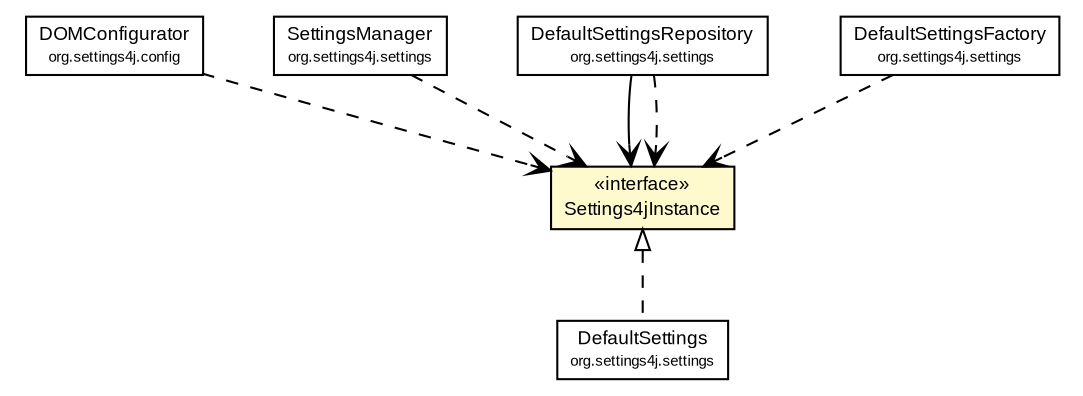 #!/usr/local/bin/dot
#
# Class diagram 
# Generated by UMLGraph version R5_6 (http://www.umlgraph.org/)
#

digraph G {
	edge [fontname="arial",fontsize=10,labelfontname="arial",labelfontsize=10];
	node [fontname="arial",fontsize=10,shape=plaintext];
	nodesep=0.25;
	ranksep=0.5;
	// org.settings4j.config.DOMConfigurator
	c4042 [label=<<table title="org.settings4j.config.DOMConfigurator" border="0" cellborder="1" cellspacing="0" cellpadding="2" port="p" href="./config/DOMConfigurator.html">
		<tr><td><table border="0" cellspacing="0" cellpadding="1">
<tr><td align="center" balign="center"> DOMConfigurator </td></tr>
<tr><td align="center" balign="center"><font point-size="7.0"> org.settings4j.config </font></td></tr>
		</table></td></tr>
		</table>>, URL="./config/DOMConfigurator.html", fontname="arial", fontcolor="black", fontsize=9.0];
	// org.settings4j.Settings4jInstance
	c4055 [label=<<table title="org.settings4j.Settings4jInstance" border="0" cellborder="1" cellspacing="0" cellpadding="2" port="p" bgcolor="lemonChiffon" href="./Settings4jInstance.html">
		<tr><td><table border="0" cellspacing="0" cellpadding="1">
<tr><td align="center" balign="center"> &#171;interface&#187; </td></tr>
<tr><td align="center" balign="center"> Settings4jInstance </td></tr>
		</table></td></tr>
		</table>>, URL="./Settings4jInstance.html", fontname="arial", fontcolor="black", fontsize=9.0];
	// org.settings4j.settings.SettingsManager
	c4084 [label=<<table title="org.settings4j.settings.SettingsManager" border="0" cellborder="1" cellspacing="0" cellpadding="2" port="p" href="./settings/SettingsManager.html">
		<tr><td><table border="0" cellspacing="0" cellpadding="1">
<tr><td align="center" balign="center"> SettingsManager </td></tr>
<tr><td align="center" balign="center"><font point-size="7.0"> org.settings4j.settings </font></td></tr>
		</table></td></tr>
		</table>>, URL="./settings/SettingsManager.html", fontname="arial", fontcolor="black", fontsize=9.0];
	// org.settings4j.settings.DefaultSettingsRepository
	c4085 [label=<<table title="org.settings4j.settings.DefaultSettingsRepository" border="0" cellborder="1" cellspacing="0" cellpadding="2" port="p" href="./settings/DefaultSettingsRepository.html">
		<tr><td><table border="0" cellspacing="0" cellpadding="1">
<tr><td align="center" balign="center"> DefaultSettingsRepository </td></tr>
<tr><td align="center" balign="center"><font point-size="7.0"> org.settings4j.settings </font></td></tr>
		</table></td></tr>
		</table>>, URL="./settings/DefaultSettingsRepository.html", fontname="arial", fontcolor="black", fontsize=9.0];
	// org.settings4j.settings.DefaultSettingsFactory
	c4086 [label=<<table title="org.settings4j.settings.DefaultSettingsFactory" border="0" cellborder="1" cellspacing="0" cellpadding="2" port="p" href="./settings/DefaultSettingsFactory.html">
		<tr><td><table border="0" cellspacing="0" cellpadding="1">
<tr><td align="center" balign="center"> DefaultSettingsFactory </td></tr>
<tr><td align="center" balign="center"><font point-size="7.0"> org.settings4j.settings </font></td></tr>
		</table></td></tr>
		</table>>, URL="./settings/DefaultSettingsFactory.html", fontname="arial", fontcolor="black", fontsize=9.0];
	// org.settings4j.settings.DefaultSettings
	c4087 [label=<<table title="org.settings4j.settings.DefaultSettings" border="0" cellborder="1" cellspacing="0" cellpadding="2" port="p" href="./settings/DefaultSettings.html">
		<tr><td><table border="0" cellspacing="0" cellpadding="1">
<tr><td align="center" balign="center"> DefaultSettings </td></tr>
<tr><td align="center" balign="center"><font point-size="7.0"> org.settings4j.settings </font></td></tr>
		</table></td></tr>
		</table>>, URL="./settings/DefaultSettings.html", fontname="arial", fontcolor="black", fontsize=9.0];
	//org.settings4j.settings.DefaultSettings implements org.settings4j.Settings4jInstance
	c4055:p -> c4087:p [dir=back,arrowtail=empty,style=dashed];
	// org.settings4j.settings.DefaultSettingsRepository NAVASSOC org.settings4j.Settings4jInstance
	c4085:p -> c4055:p [taillabel="", label="", headlabel="", fontname="arial", fontcolor="black", fontsize=10.0, color="black", arrowhead=open];
	// org.settings4j.config.DOMConfigurator DEPEND org.settings4j.Settings4jInstance
	c4042:p -> c4055:p [taillabel="", label="", headlabel="", fontname="arial", fontcolor="black", fontsize=10.0, color="black", arrowhead=open, style=dashed];
	// org.settings4j.settings.SettingsManager DEPEND org.settings4j.Settings4jInstance
	c4084:p -> c4055:p [taillabel="", label="", headlabel="", fontname="arial", fontcolor="black", fontsize=10.0, color="black", arrowhead=open, style=dashed];
	// org.settings4j.settings.DefaultSettingsRepository DEPEND org.settings4j.Settings4jInstance
	c4085:p -> c4055:p [taillabel="", label="", headlabel="", fontname="arial", fontcolor="black", fontsize=10.0, color="black", arrowhead=open, style=dashed];
	// org.settings4j.settings.DefaultSettingsFactory DEPEND org.settings4j.Settings4jInstance
	c4086:p -> c4055:p [taillabel="", label="", headlabel="", fontname="arial", fontcolor="black", fontsize=10.0, color="black", arrowhead=open, style=dashed];
}

